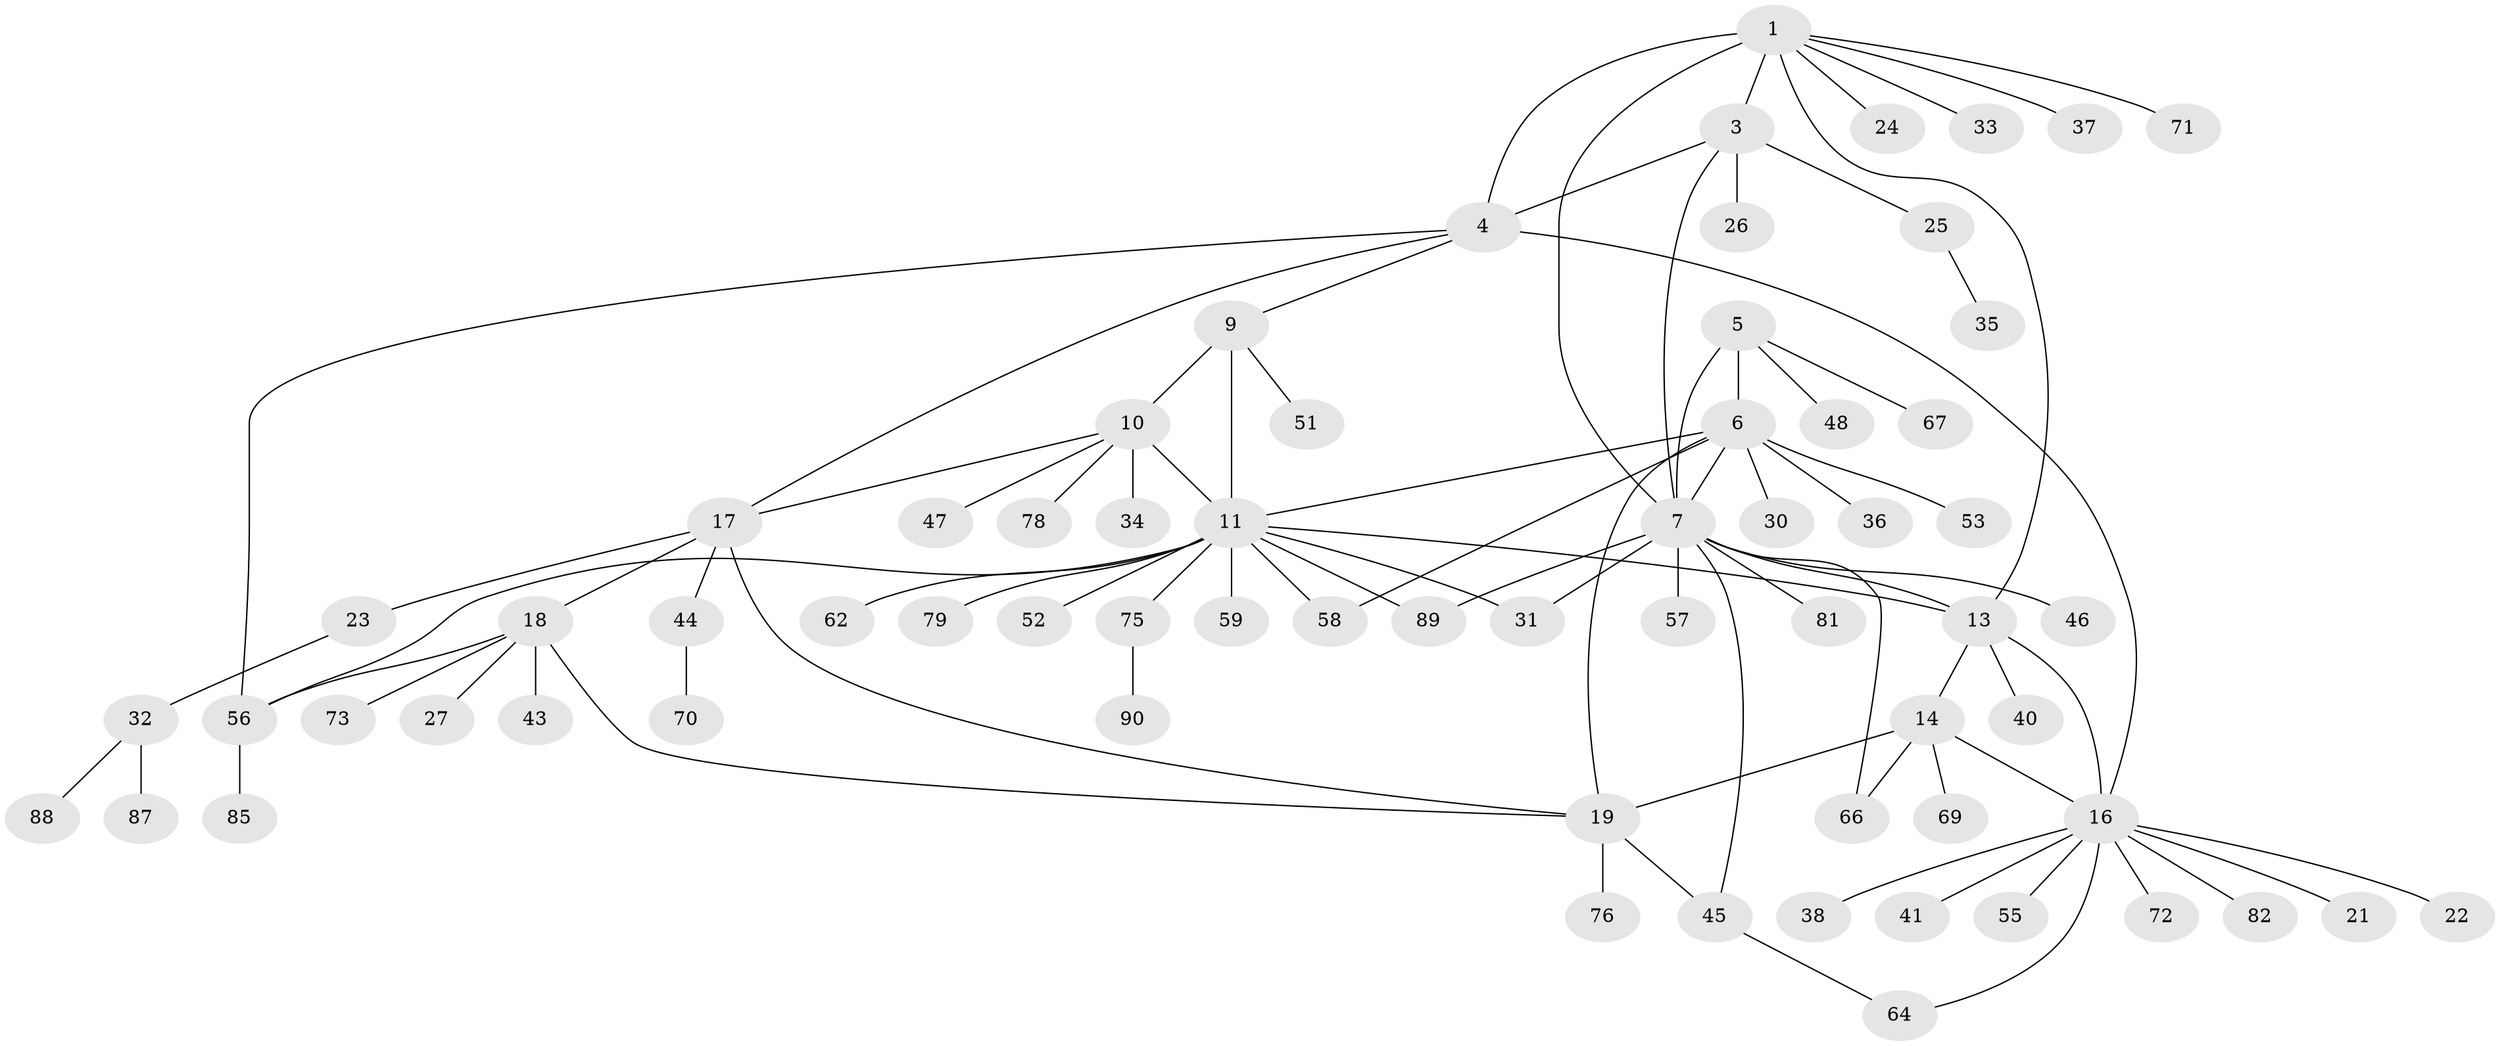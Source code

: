 // Generated by graph-tools (version 1.1) at 2025/24/03/03/25 07:24:12]
// undirected, 67 vertices, 87 edges
graph export_dot {
graph [start="1"]
  node [color=gray90,style=filled];
  1 [super="+2"];
  3 [super="+60"];
  4 [super="+84"];
  5 [super="+28"];
  6 [super="+8"];
  7 [super="+83"];
  9 [super="+29"];
  10 [super="+86"];
  11 [super="+12"];
  13 [super="+15"];
  14 [super="+63"];
  16 [super="+39"];
  17 [super="+20"];
  18 [super="+42"];
  19 [super="+54"];
  21;
  22;
  23;
  24;
  25;
  26 [super="+49"];
  27;
  30;
  31;
  32 [super="+65"];
  33 [super="+80"];
  34;
  35;
  36;
  37;
  38;
  40;
  41;
  43;
  44 [super="+61"];
  45 [super="+68"];
  46;
  47 [super="+50"];
  48;
  51;
  52;
  53;
  55;
  56 [super="+74"];
  57;
  58;
  59;
  62 [super="+77"];
  64;
  66;
  67;
  69;
  70;
  71;
  72;
  73;
  75;
  76;
  78;
  79;
  81;
  82;
  85;
  87;
  88;
  89;
  90;
  1 -- 3 [weight=2];
  1 -- 4 [weight=2];
  1 -- 33;
  1 -- 37;
  1 -- 71;
  1 -- 7;
  1 -- 24;
  1 -- 13;
  3 -- 4;
  3 -- 7;
  3 -- 25;
  3 -- 26;
  4 -- 9;
  4 -- 56;
  4 -- 16;
  4 -- 17;
  5 -- 6 [weight=2];
  5 -- 7;
  5 -- 67;
  5 -- 48;
  6 -- 7 [weight=2];
  6 -- 19 [weight=2];
  6 -- 30;
  6 -- 58;
  6 -- 36;
  6 -- 53;
  6 -- 11;
  7 -- 13;
  7 -- 31;
  7 -- 45;
  7 -- 46;
  7 -- 57;
  7 -- 66;
  7 -- 81;
  7 -- 89;
  9 -- 10;
  9 -- 11 [weight=2];
  9 -- 51;
  10 -- 11 [weight=2];
  10 -- 34;
  10 -- 47;
  10 -- 78;
  10 -- 17;
  11 -- 31;
  11 -- 52;
  11 -- 59;
  11 -- 75;
  11 -- 13;
  11 -- 79;
  11 -- 89;
  11 -- 58;
  11 -- 62;
  11 -- 56;
  13 -- 14 [weight=2];
  13 -- 16 [weight=2];
  13 -- 40;
  14 -- 16;
  14 -- 19;
  14 -- 66;
  14 -- 69;
  16 -- 21;
  16 -- 22;
  16 -- 38;
  16 -- 55;
  16 -- 64;
  16 -- 72;
  16 -- 82;
  16 -- 41;
  17 -- 18 [weight=2];
  17 -- 19 [weight=2];
  17 -- 44;
  17 -- 23;
  18 -- 19;
  18 -- 27;
  18 -- 43;
  18 -- 56;
  18 -- 73;
  19 -- 45;
  19 -- 76;
  23 -- 32;
  25 -- 35;
  32 -- 88;
  32 -- 87;
  44 -- 70;
  45 -- 64;
  56 -- 85;
  75 -- 90;
}
